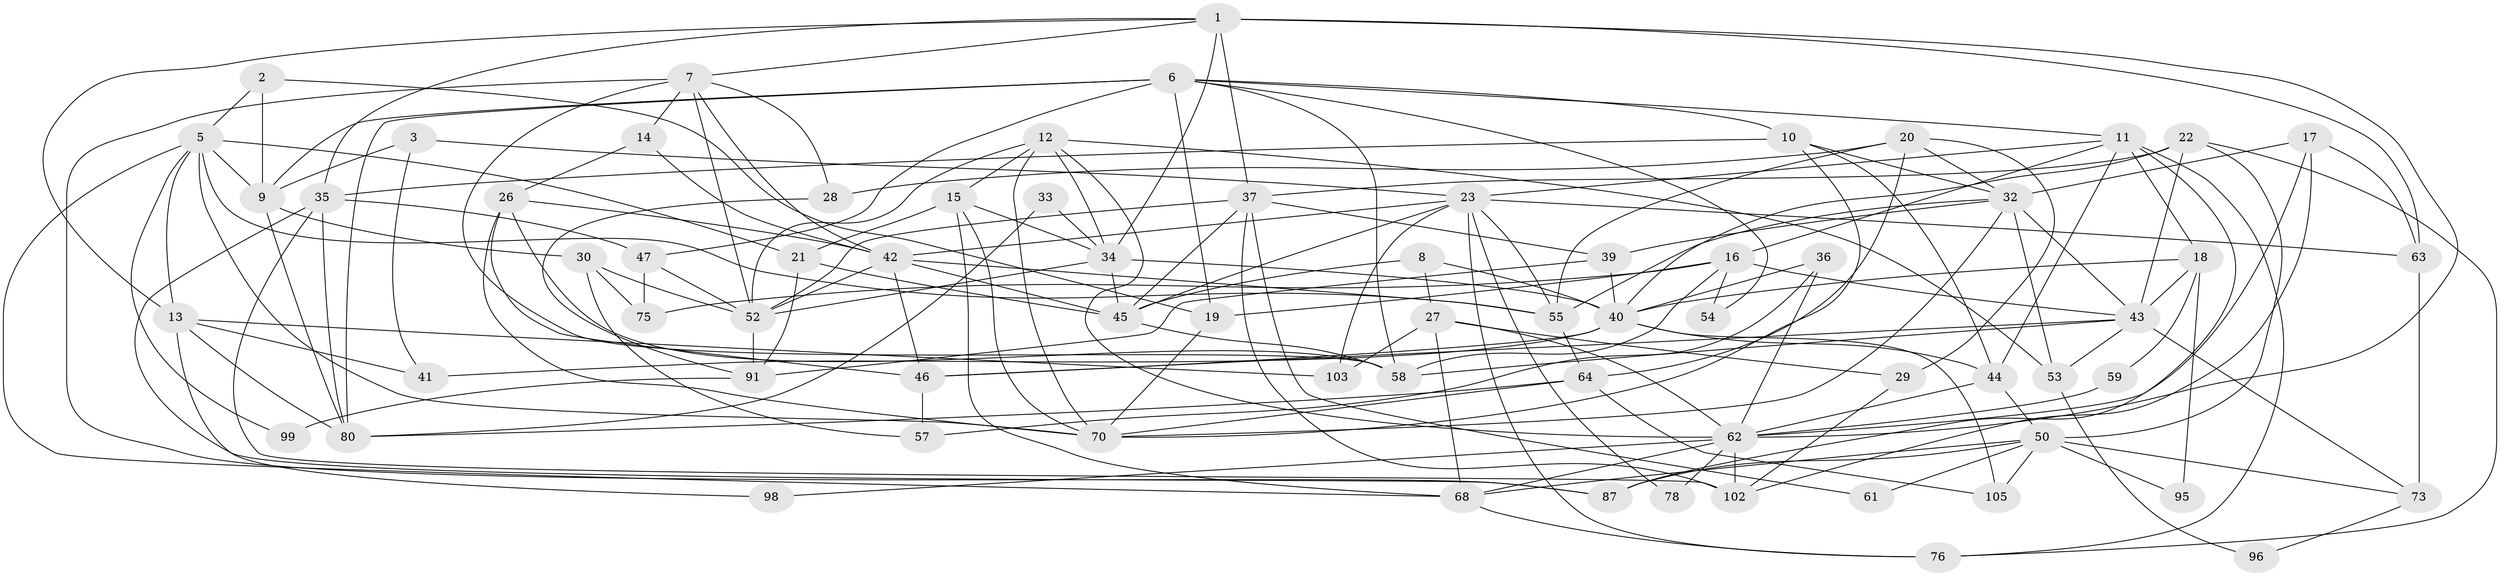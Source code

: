 // Generated by graph-tools (version 1.1) at 2025/52/02/27/25 19:52:02]
// undirected, 70 vertices, 174 edges
graph export_dot {
graph [start="1"]
  node [color=gray90,style=filled];
  1 [super="+4"];
  2;
  3;
  5 [super="+86"];
  6 [super="+24"];
  7 [super="+25"];
  8;
  9 [super="+101"];
  10 [super="+48"];
  11 [super="+88"];
  12 [super="+31"];
  13 [super="+60"];
  14;
  15;
  16;
  17;
  18 [super="+89"];
  19 [super="+81"];
  20 [super="+56"];
  21 [super="+93"];
  22 [super="+107"];
  23 [super="+85"];
  26 [super="+84"];
  27 [super="+65"];
  28;
  29 [super="+38"];
  30;
  32 [super="+82"];
  33;
  34;
  35 [super="+67"];
  36;
  37 [super="+100"];
  39;
  40 [super="+104"];
  41;
  42 [super="+69"];
  43 [super="+66"];
  44 [super="+51"];
  45 [super="+92"];
  46 [super="+49"];
  47 [super="+97"];
  50 [super="+71"];
  52 [super="+72"];
  53;
  54;
  55;
  57 [super="+74"];
  58 [super="+90"];
  59;
  61;
  62 [super="+106"];
  63;
  64;
  68 [super="+79"];
  70 [super="+77"];
  73 [super="+94"];
  75;
  76;
  78;
  80 [super="+83"];
  87;
  91;
  95;
  96;
  98;
  99;
  102;
  103;
  105;
  1 -- 63;
  1 -- 37;
  1 -- 62;
  1 -- 34;
  1 -- 7;
  1 -- 35;
  1 -- 13;
  2 -- 5;
  2 -- 19;
  2 -- 9;
  3 -- 23;
  3 -- 41;
  3 -- 9;
  5 -- 21;
  5 -- 99;
  5 -- 68;
  5 -- 70;
  5 -- 55;
  5 -- 13;
  5 -- 9;
  6 -- 58;
  6 -- 9;
  6 -- 19;
  6 -- 54;
  6 -- 80;
  6 -- 11;
  6 -- 47;
  6 -- 10;
  7 -- 52;
  7 -- 14;
  7 -- 42;
  7 -- 87;
  7 -- 28;
  7 -- 58;
  8 -- 45;
  8 -- 27;
  8 -- 40;
  9 -- 80;
  9 -- 30;
  10 -- 44;
  10 -- 32;
  10 -- 70;
  10 -- 35;
  11 -- 76;
  11 -- 16;
  11 -- 23;
  11 -- 18;
  11 -- 87;
  11 -- 44;
  12 -- 34;
  12 -- 15;
  12 -- 53;
  12 -- 70;
  12 -- 62;
  12 -- 52;
  13 -- 98;
  13 -- 103;
  13 -- 80;
  13 -- 41;
  14 -- 42;
  14 -- 26;
  15 -- 34;
  15 -- 70;
  15 -- 68;
  15 -- 21;
  16 -- 54;
  16 -- 75;
  16 -- 43;
  16 -- 58;
  16 -- 19;
  17 -- 102;
  17 -- 63;
  17 -- 32;
  17 -- 62;
  18 -- 40;
  18 -- 59;
  18 -- 43;
  18 -- 95;
  19 -- 70;
  20 -- 32;
  20 -- 28 [weight=2];
  20 -- 55;
  20 -- 64;
  20 -- 29;
  21 -- 91;
  21 -- 45;
  22 -- 76;
  22 -- 40;
  22 -- 50;
  22 -- 43;
  22 -- 37;
  23 -- 103;
  23 -- 63;
  23 -- 76;
  23 -- 55;
  23 -- 42;
  23 -- 78;
  23 -- 45;
  26 -- 42;
  26 -- 70;
  26 -- 58;
  26 -- 46;
  27 -- 103;
  27 -- 62;
  27 -- 29;
  27 -- 68;
  28 -- 91;
  29 -- 102;
  30 -- 75;
  30 -- 57;
  30 -- 52;
  32 -- 70;
  32 -- 39;
  32 -- 43;
  32 -- 53;
  32 -- 55;
  33 -- 34;
  33 -- 80;
  34 -- 40;
  34 -- 52;
  34 -- 45;
  35 -- 80;
  35 -- 87;
  35 -- 102;
  35 -- 47;
  36 -- 62;
  36 -- 57;
  36 -- 40;
  37 -- 39;
  37 -- 61;
  37 -- 45;
  37 -- 102;
  37 -- 52;
  39 -- 91;
  39 -- 40;
  40 -- 105;
  40 -- 41;
  40 -- 44;
  40 -- 46;
  42 -- 55;
  42 -- 45 [weight=2];
  42 -- 52;
  42 -- 46;
  43 -- 53;
  43 -- 73;
  43 -- 58;
  43 -- 46;
  44 -- 50;
  44 -- 62;
  45 -- 58;
  46 -- 57;
  47 -- 75;
  47 -- 52;
  50 -- 61;
  50 -- 68;
  50 -- 87;
  50 -- 73;
  50 -- 105;
  50 -- 95;
  52 -- 91;
  53 -- 96;
  55 -- 64;
  59 -- 62;
  62 -- 68;
  62 -- 78;
  62 -- 98;
  62 -- 102;
  63 -- 73;
  64 -- 105;
  64 -- 70;
  64 -- 80;
  68 -- 76;
  73 -- 96;
  91 -- 99;
}
